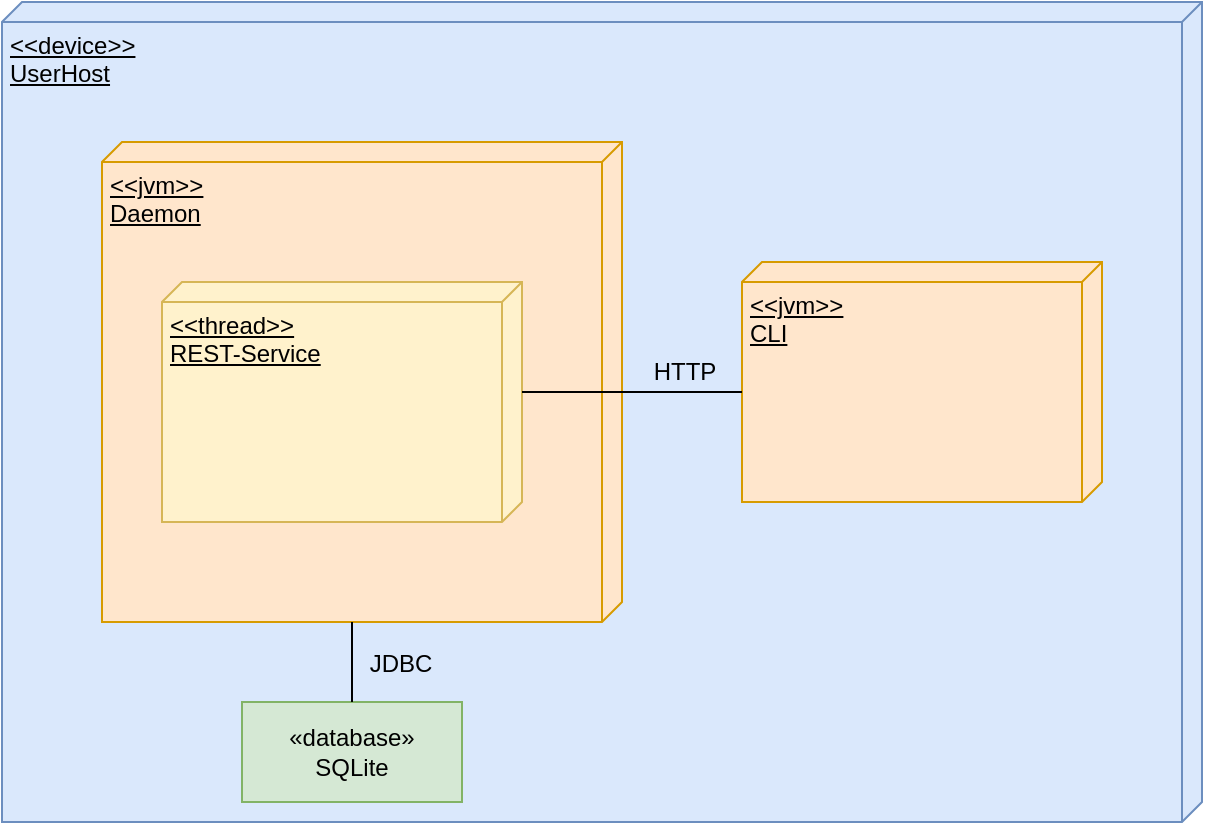<mxfile version="26.0.5">
  <diagram name="Page-1" id="I2y5jN4JeMFAhP5wV6ga">
    <mxGraphModel dx="673" dy="807" grid="1" gridSize="10" guides="1" tooltips="1" connect="1" arrows="1" fold="1" page="1" pageScale="1" pageWidth="850" pageHeight="1100" math="0" shadow="0">
      <root>
        <mxCell id="0" />
        <mxCell id="1" parent="0" />
        <mxCell id="wmg34C2nowhtGIrG0isN-1" value="&amp;lt;&amp;lt;device&amp;gt;&amp;gt;&lt;div&gt;UserHost&lt;/div&gt;" style="verticalAlign=top;align=left;spacingTop=8;spacingLeft=2;spacingRight=12;shape=cube;size=10;direction=south;fontStyle=4;html=1;whiteSpace=wrap;fillColor=#dae8fc;strokeColor=#6c8ebf;" parent="1" vertex="1">
          <mxGeometry x="110" y="280" width="600" height="410" as="geometry" />
        </mxCell>
        <mxCell id="wmg34C2nowhtGIrG0isN-2" value="&amp;lt;&amp;lt;jvm&amp;gt;&amp;gt;&lt;div&gt;CLI&lt;/div&gt;" style="verticalAlign=top;align=left;spacingTop=8;spacingLeft=2;spacingRight=12;shape=cube;size=10;direction=south;fontStyle=4;html=1;whiteSpace=wrap;fillColor=#ffe6cc;strokeColor=#d79b00;" parent="1" vertex="1">
          <mxGeometry x="480" y="410" width="180" height="120" as="geometry" />
        </mxCell>
        <mxCell id="wmg34C2nowhtGIrG0isN-3" value="&amp;lt;&amp;lt;jvm&amp;gt;&amp;gt;&lt;div&gt;Daemon&lt;/div&gt;" style="verticalAlign=top;align=left;spacingTop=8;spacingLeft=2;spacingRight=12;shape=cube;size=10;direction=south;fontStyle=4;html=1;whiteSpace=wrap;fillColor=#ffe6cc;strokeColor=#d79b00;" parent="1" vertex="1">
          <mxGeometry x="160" y="350" width="260" height="240" as="geometry" />
        </mxCell>
        <mxCell id="wmg34C2nowhtGIrG0isN-4" value="&amp;lt;&amp;lt;thread&amp;gt;&amp;gt;&lt;div&gt;REST-Service&lt;/div&gt;" style="verticalAlign=top;align=left;spacingTop=8;spacingLeft=2;spacingRight=12;shape=cube;size=10;direction=south;fontStyle=4;html=1;whiteSpace=wrap;fillColor=#fff2cc;strokeColor=#d6b656;" parent="1" vertex="1">
          <mxGeometry x="190" y="420" width="180" height="120" as="geometry" />
        </mxCell>
        <mxCell id="wmg34C2nowhtGIrG0isN-5" value="«database»&lt;br&gt;&lt;div&gt;SQLite&lt;/div&gt;" style="html=1;whiteSpace=wrap;fillColor=#d5e8d4;strokeColor=#82b366;align=center;" parent="1" vertex="1">
          <mxGeometry x="230" y="630" width="110" height="50" as="geometry" />
        </mxCell>
        <mxCell id="wmg34C2nowhtGIrG0isN-6" value="" style="endArrow=none;html=1;rounded=0;entryX=0.5;entryY=0;entryDx=0;entryDy=0;exitX=0;exitY=0;exitDx=240;exitDy=135;exitPerimeter=0;" parent="1" source="wmg34C2nowhtGIrG0isN-3" target="wmg34C2nowhtGIrG0isN-5" edge="1">
          <mxGeometry width="50" height="50" relative="1" as="geometry">
            <mxPoint x="275" y="620" as="sourcePoint" />
            <mxPoint x="450" y="450" as="targetPoint" />
          </mxGeometry>
        </mxCell>
        <mxCell id="wmg34C2nowhtGIrG0isN-7" value="" style="endArrow=none;html=1;rounded=0;exitX=0;exitY=0;exitDx=55;exitDy=0;exitPerimeter=0;entryX=0;entryY=0;entryDx=65;entryDy=180;entryPerimeter=0;" parent="1" source="wmg34C2nowhtGIrG0isN-4" target="wmg34C2nowhtGIrG0isN-2" edge="1">
          <mxGeometry width="50" height="50" relative="1" as="geometry">
            <mxPoint x="400" y="500" as="sourcePoint" />
            <mxPoint x="450" y="450" as="targetPoint" />
          </mxGeometry>
        </mxCell>
        <mxCell id="wmg34C2nowhtGIrG0isN-8" value="HTTP" style="text;html=1;align=center;verticalAlign=middle;resizable=0;points=[];autosize=1;strokeColor=none;fillColor=none;" parent="1" vertex="1">
          <mxGeometry x="426" y="450" width="50" height="30" as="geometry" />
        </mxCell>
        <mxCell id="wmg34C2nowhtGIrG0isN-9" value="JDBC" style="text;html=1;align=center;verticalAlign=middle;resizable=0;points=[];autosize=1;strokeColor=none;fillColor=none;" parent="1" vertex="1">
          <mxGeometry x="284" y="596" width="50" height="30" as="geometry" />
        </mxCell>
      </root>
    </mxGraphModel>
  </diagram>
</mxfile>
